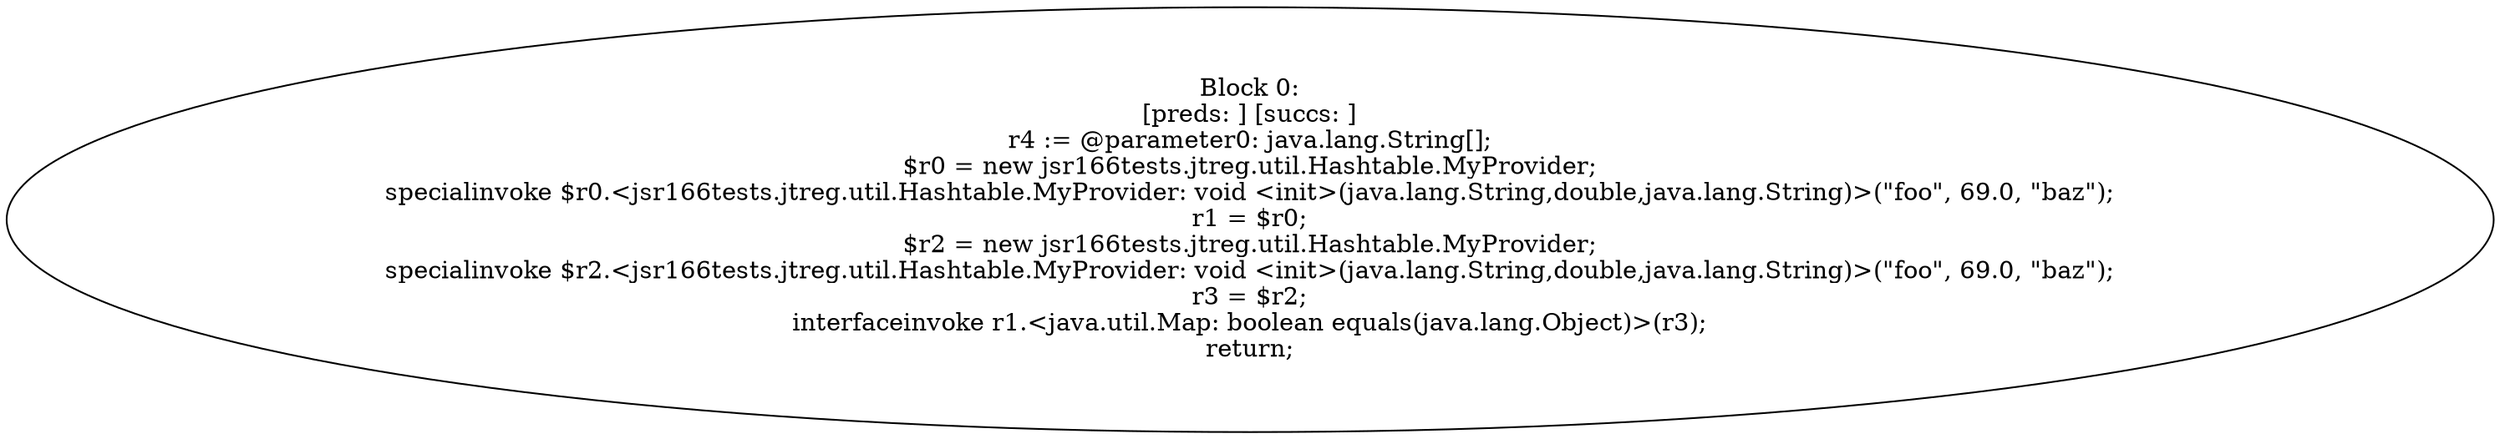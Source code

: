 digraph "unitGraph" {
    "Block 0:
[preds: ] [succs: ]
r4 := @parameter0: java.lang.String[];
$r0 = new jsr166tests.jtreg.util.Hashtable.MyProvider;
specialinvoke $r0.<jsr166tests.jtreg.util.Hashtable.MyProvider: void <init>(java.lang.String,double,java.lang.String)>(\"foo\", 69.0, \"baz\");
r1 = $r0;
$r2 = new jsr166tests.jtreg.util.Hashtable.MyProvider;
specialinvoke $r2.<jsr166tests.jtreg.util.Hashtable.MyProvider: void <init>(java.lang.String,double,java.lang.String)>(\"foo\", 69.0, \"baz\");
r3 = $r2;
interfaceinvoke r1.<java.util.Map: boolean equals(java.lang.Object)>(r3);
return;
"
}
